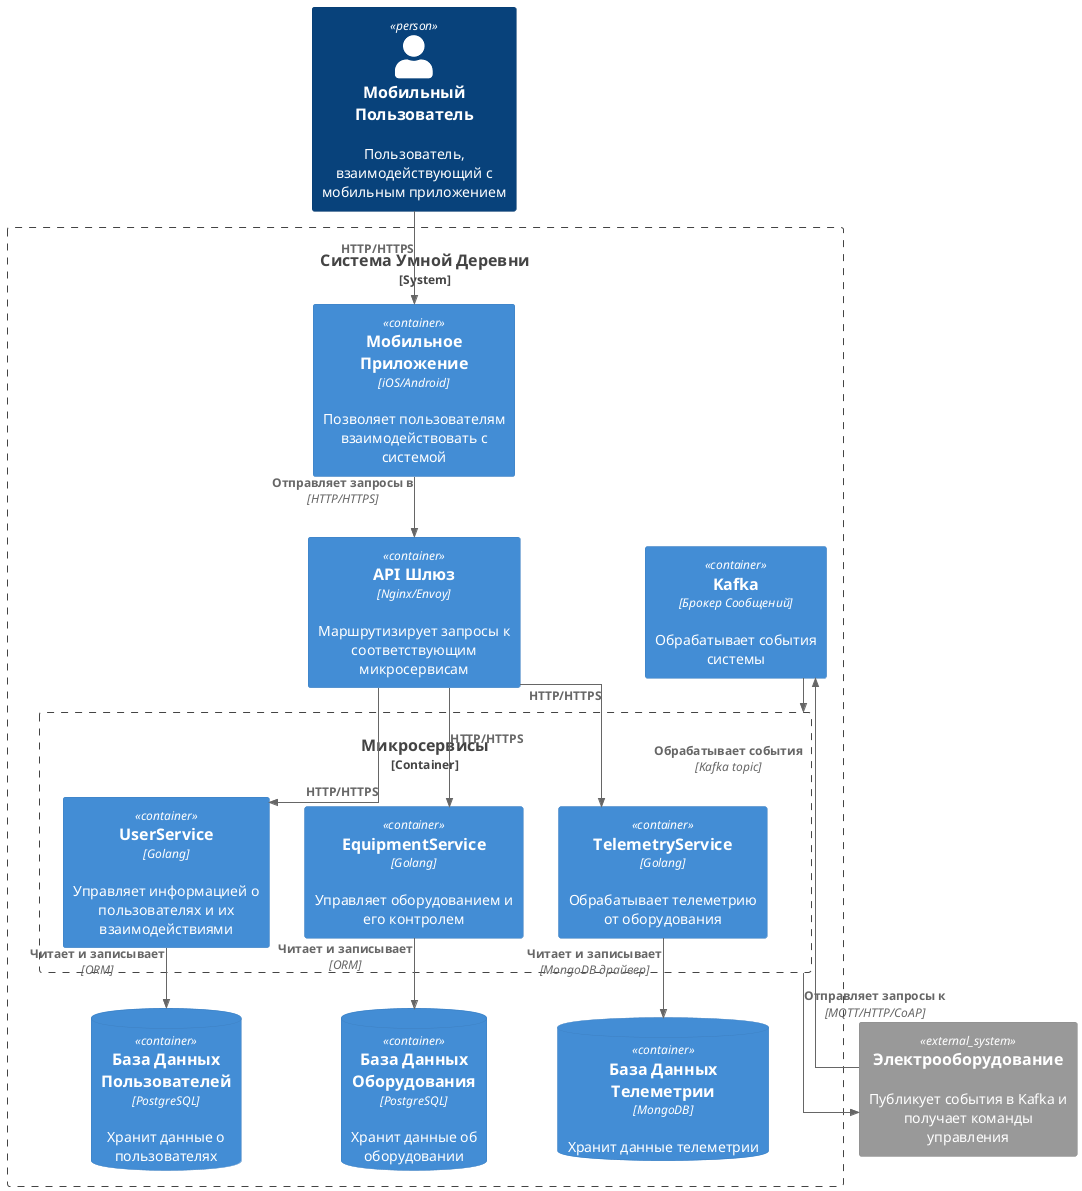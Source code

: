 @startuml
!include <C4/C4_Container>

skinparam linetype ortho

Person(mobile_user, "Мобильный Пользователь", "Пользователь, взаимодействующий с мобильным приложением")

System_Boundary(b_system, "Система Умной Деревни") {
    Container(mobile_app, "Мобильное Приложение", "iOS/Android", "Позволяет пользователям взаимодействовать с системой")
    Container(api_gateway, "API Шлюз", "Nginx/Envoy", "Маршрутизирует запросы к соответствующим микросервисам")

    Container_Boundary(services, "Микросервисы") {
        Container(user_service, "UserService", "Golang", "Управляет информацией о пользователях и их взаимодействиями")
        Container(equipment_service, "EquipmentService", "Golang", "Управляет оборудованием и его контролем")
        Container(telemetry_service, "TelemetryService", "Golang", "Обрабатывает телеметрию от оборудования")
    }

    ContainerDb(user_db, "База Данных Пользователей", "PostgreSQL", "Хранит данные о пользователях")
    ContainerDb(equipment_db, "База Данных Оборудования", "PostgreSQL", "Хранит данные об оборудовании")
    ContainerDb(telemetry_db, "База Данных Телеметрии", "MongoDB", "Хранит данные телеметрии")

    Container(kafka, "Kafka", "Брокер Сообщений", "Обрабатывает события системы")
}

System_Ext(external_system, "Электрооборудование", "Публикует события в Kafka и получает команды управления")

Rel(mobile_user, mobile_app, "HTTP/HTTPS")
Rel(mobile_app, api_gateway, "Отправляет запросы в", "HTTP/HTTPS")
Rel(api_gateway, user_service, "HTTP/HTTPS")
Rel(api_gateway, equipment_service, "HTTP/HTTPS")
Rel(api_gateway, telemetry_service, "HTTP/HTTPS")

Rel(user_service, user_db, "Читает и записывает", "ORM")
Rel(equipment_service, equipment_db, "Читает и записывает", "ORM")
Rel(telemetry_service, telemetry_db, "Читает и записывает", "MongoDB драйвер")

Rel(external_system, kafka, " ")
Rel(kafka, services, "Обрабатывает события", "Kafka topic")

Rel(services, external_system, "Отправляет запросы к", "MQTT/HTTP/CoAP")

@enduml
